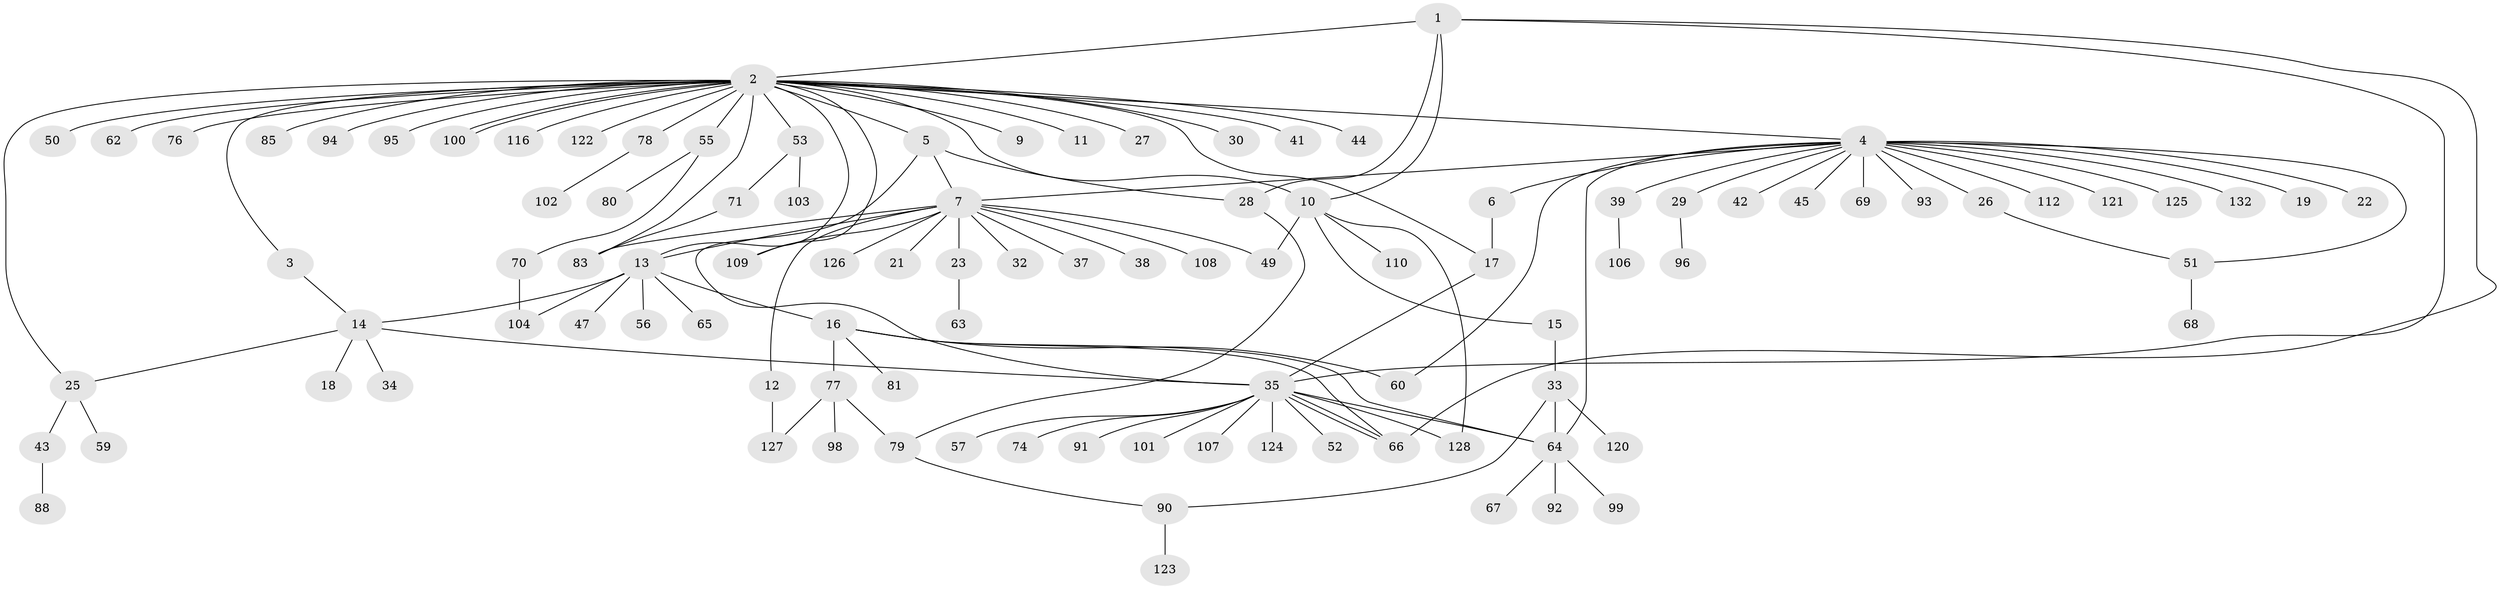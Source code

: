 // Generated by graph-tools (version 1.1) at 2025/23/03/03/25 07:23:49]
// undirected, 101 vertices, 128 edges
graph export_dot {
graph [start="1"]
  node [color=gray90,style=filled];
  1 [super="+24"];
  2 [super="+89"];
  3 [super="+46"];
  4 [super="+31"];
  5 [super="+114"];
  6;
  7 [super="+8"];
  9;
  10 [super="+20"];
  11;
  12 [super="+117"];
  13 [super="+48"];
  14 [super="+131"];
  15;
  16 [super="+73"];
  17 [super="+36"];
  18;
  19;
  21;
  22;
  23 [super="+86"];
  25;
  26;
  27;
  28;
  29 [super="+75"];
  30;
  32;
  33 [super="+84"];
  34;
  35 [super="+40"];
  37;
  38;
  39;
  41;
  42;
  43 [super="+54"];
  44;
  45;
  47;
  49;
  50;
  51 [super="+129"];
  52;
  53 [super="+97"];
  55 [super="+58"];
  56 [super="+72"];
  57 [super="+61"];
  59;
  60 [super="+87"];
  62;
  63;
  64 [super="+113"];
  65;
  66 [super="+105"];
  67;
  68;
  69;
  70;
  71;
  74;
  76;
  77 [super="+118"];
  78;
  79 [super="+82"];
  80;
  81;
  83 [super="+115"];
  85;
  88;
  90 [super="+111"];
  91;
  92;
  93;
  94;
  95 [super="+119"];
  96;
  98;
  99;
  100;
  101;
  102;
  103;
  104 [super="+130"];
  106;
  107;
  108;
  109;
  110;
  112;
  116;
  120;
  121;
  122;
  123;
  124;
  125;
  126;
  127;
  128;
  132;
  1 -- 2;
  1 -- 10;
  1 -- 28;
  1 -- 35;
  1 -- 66;
  2 -- 3;
  2 -- 4;
  2 -- 5;
  2 -- 9;
  2 -- 10;
  2 -- 11;
  2 -- 13;
  2 -- 17;
  2 -- 25;
  2 -- 27;
  2 -- 30;
  2 -- 41;
  2 -- 44;
  2 -- 50;
  2 -- 53;
  2 -- 55;
  2 -- 62;
  2 -- 76;
  2 -- 78;
  2 -- 85;
  2 -- 94;
  2 -- 95;
  2 -- 100;
  2 -- 100;
  2 -- 116;
  2 -- 122;
  2 -- 109;
  2 -- 83;
  3 -- 14;
  4 -- 6;
  4 -- 7;
  4 -- 19;
  4 -- 22;
  4 -- 26;
  4 -- 29;
  4 -- 39;
  4 -- 42;
  4 -- 45;
  4 -- 51;
  4 -- 60;
  4 -- 64;
  4 -- 69;
  4 -- 93;
  4 -- 112;
  4 -- 121;
  4 -- 125;
  4 -- 132;
  5 -- 28;
  5 -- 35;
  5 -- 7;
  6 -- 17;
  7 -- 32;
  7 -- 83;
  7 -- 109;
  7 -- 37;
  7 -- 38;
  7 -- 12;
  7 -- 13;
  7 -- 108;
  7 -- 49;
  7 -- 21;
  7 -- 23;
  7 -- 126;
  10 -- 15;
  10 -- 49;
  10 -- 128;
  10 -- 110;
  12 -- 127;
  13 -- 14;
  13 -- 16 [weight=2];
  13 -- 47;
  13 -- 56;
  13 -- 65;
  13 -- 104;
  14 -- 18;
  14 -- 25;
  14 -- 34;
  14 -- 35;
  15 -- 33;
  16 -- 64;
  16 -- 66;
  16 -- 81;
  16 -- 60;
  16 -- 77;
  17 -- 35;
  23 -- 63;
  25 -- 43;
  25 -- 59;
  26 -- 51;
  28 -- 79;
  29 -- 96;
  33 -- 120;
  33 -- 90;
  33 -- 64;
  35 -- 52;
  35 -- 57;
  35 -- 64;
  35 -- 66;
  35 -- 66;
  35 -- 74;
  35 -- 91;
  35 -- 101;
  35 -- 124;
  35 -- 128;
  35 -- 107;
  39 -- 106;
  43 -- 88;
  51 -- 68;
  53 -- 71;
  53 -- 103;
  55 -- 70;
  55 -- 80;
  64 -- 67;
  64 -- 92;
  64 -- 99;
  70 -- 104;
  71 -- 83;
  77 -- 79;
  77 -- 98;
  77 -- 127;
  78 -- 102;
  79 -- 90;
  90 -- 123;
}
